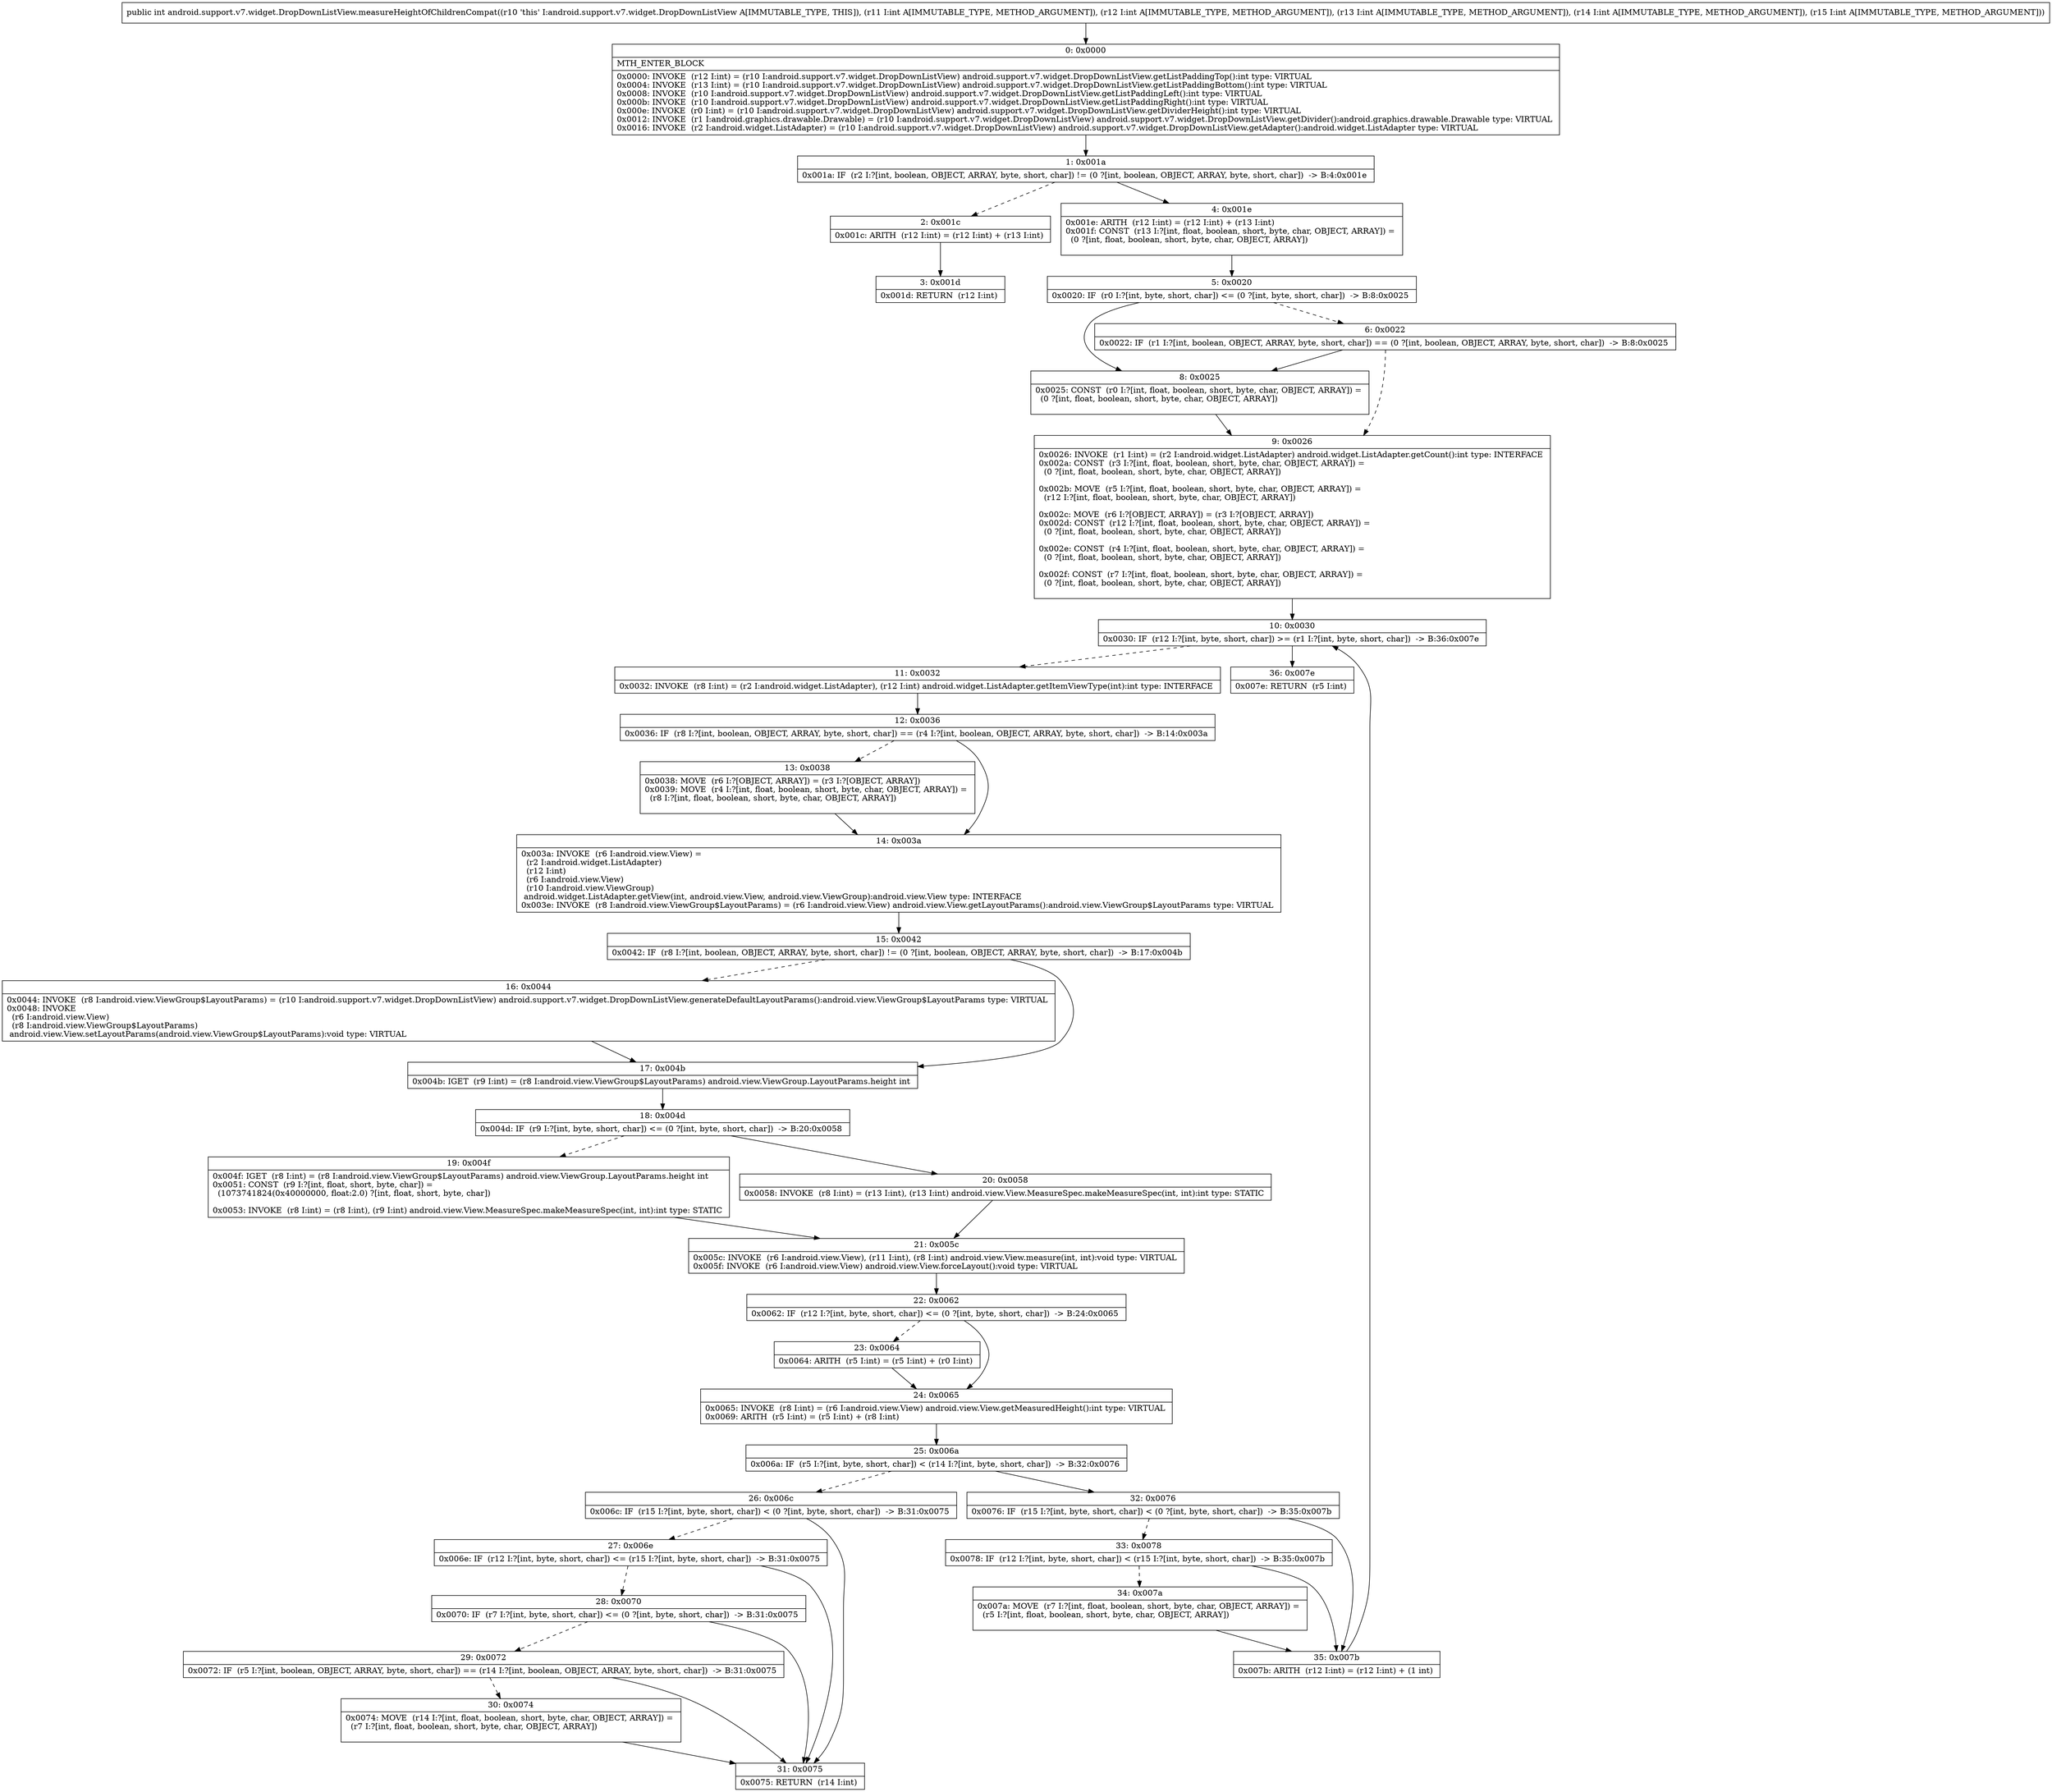 digraph "CFG forandroid.support.v7.widget.DropDownListView.measureHeightOfChildrenCompat(IIIII)I" {
Node_0 [shape=record,label="{0\:\ 0x0000|MTH_ENTER_BLOCK\l|0x0000: INVOKE  (r12 I:int) = (r10 I:android.support.v7.widget.DropDownListView) android.support.v7.widget.DropDownListView.getListPaddingTop():int type: VIRTUAL \l0x0004: INVOKE  (r13 I:int) = (r10 I:android.support.v7.widget.DropDownListView) android.support.v7.widget.DropDownListView.getListPaddingBottom():int type: VIRTUAL \l0x0008: INVOKE  (r10 I:android.support.v7.widget.DropDownListView) android.support.v7.widget.DropDownListView.getListPaddingLeft():int type: VIRTUAL \l0x000b: INVOKE  (r10 I:android.support.v7.widget.DropDownListView) android.support.v7.widget.DropDownListView.getListPaddingRight():int type: VIRTUAL \l0x000e: INVOKE  (r0 I:int) = (r10 I:android.support.v7.widget.DropDownListView) android.support.v7.widget.DropDownListView.getDividerHeight():int type: VIRTUAL \l0x0012: INVOKE  (r1 I:android.graphics.drawable.Drawable) = (r10 I:android.support.v7.widget.DropDownListView) android.support.v7.widget.DropDownListView.getDivider():android.graphics.drawable.Drawable type: VIRTUAL \l0x0016: INVOKE  (r2 I:android.widget.ListAdapter) = (r10 I:android.support.v7.widget.DropDownListView) android.support.v7.widget.DropDownListView.getAdapter():android.widget.ListAdapter type: VIRTUAL \l}"];
Node_1 [shape=record,label="{1\:\ 0x001a|0x001a: IF  (r2 I:?[int, boolean, OBJECT, ARRAY, byte, short, char]) != (0 ?[int, boolean, OBJECT, ARRAY, byte, short, char])  \-\> B:4:0x001e \l}"];
Node_2 [shape=record,label="{2\:\ 0x001c|0x001c: ARITH  (r12 I:int) = (r12 I:int) + (r13 I:int) \l}"];
Node_3 [shape=record,label="{3\:\ 0x001d|0x001d: RETURN  (r12 I:int) \l}"];
Node_4 [shape=record,label="{4\:\ 0x001e|0x001e: ARITH  (r12 I:int) = (r12 I:int) + (r13 I:int) \l0x001f: CONST  (r13 I:?[int, float, boolean, short, byte, char, OBJECT, ARRAY]) = \l  (0 ?[int, float, boolean, short, byte, char, OBJECT, ARRAY])\l \l}"];
Node_5 [shape=record,label="{5\:\ 0x0020|0x0020: IF  (r0 I:?[int, byte, short, char]) \<= (0 ?[int, byte, short, char])  \-\> B:8:0x0025 \l}"];
Node_6 [shape=record,label="{6\:\ 0x0022|0x0022: IF  (r1 I:?[int, boolean, OBJECT, ARRAY, byte, short, char]) == (0 ?[int, boolean, OBJECT, ARRAY, byte, short, char])  \-\> B:8:0x0025 \l}"];
Node_8 [shape=record,label="{8\:\ 0x0025|0x0025: CONST  (r0 I:?[int, float, boolean, short, byte, char, OBJECT, ARRAY]) = \l  (0 ?[int, float, boolean, short, byte, char, OBJECT, ARRAY])\l \l}"];
Node_9 [shape=record,label="{9\:\ 0x0026|0x0026: INVOKE  (r1 I:int) = (r2 I:android.widget.ListAdapter) android.widget.ListAdapter.getCount():int type: INTERFACE \l0x002a: CONST  (r3 I:?[int, float, boolean, short, byte, char, OBJECT, ARRAY]) = \l  (0 ?[int, float, boolean, short, byte, char, OBJECT, ARRAY])\l \l0x002b: MOVE  (r5 I:?[int, float, boolean, short, byte, char, OBJECT, ARRAY]) = \l  (r12 I:?[int, float, boolean, short, byte, char, OBJECT, ARRAY])\l \l0x002c: MOVE  (r6 I:?[OBJECT, ARRAY]) = (r3 I:?[OBJECT, ARRAY]) \l0x002d: CONST  (r12 I:?[int, float, boolean, short, byte, char, OBJECT, ARRAY]) = \l  (0 ?[int, float, boolean, short, byte, char, OBJECT, ARRAY])\l \l0x002e: CONST  (r4 I:?[int, float, boolean, short, byte, char, OBJECT, ARRAY]) = \l  (0 ?[int, float, boolean, short, byte, char, OBJECT, ARRAY])\l \l0x002f: CONST  (r7 I:?[int, float, boolean, short, byte, char, OBJECT, ARRAY]) = \l  (0 ?[int, float, boolean, short, byte, char, OBJECT, ARRAY])\l \l}"];
Node_10 [shape=record,label="{10\:\ 0x0030|0x0030: IF  (r12 I:?[int, byte, short, char]) \>= (r1 I:?[int, byte, short, char])  \-\> B:36:0x007e \l}"];
Node_11 [shape=record,label="{11\:\ 0x0032|0x0032: INVOKE  (r8 I:int) = (r2 I:android.widget.ListAdapter), (r12 I:int) android.widget.ListAdapter.getItemViewType(int):int type: INTERFACE \l}"];
Node_12 [shape=record,label="{12\:\ 0x0036|0x0036: IF  (r8 I:?[int, boolean, OBJECT, ARRAY, byte, short, char]) == (r4 I:?[int, boolean, OBJECT, ARRAY, byte, short, char])  \-\> B:14:0x003a \l}"];
Node_13 [shape=record,label="{13\:\ 0x0038|0x0038: MOVE  (r6 I:?[OBJECT, ARRAY]) = (r3 I:?[OBJECT, ARRAY]) \l0x0039: MOVE  (r4 I:?[int, float, boolean, short, byte, char, OBJECT, ARRAY]) = \l  (r8 I:?[int, float, boolean, short, byte, char, OBJECT, ARRAY])\l \l}"];
Node_14 [shape=record,label="{14\:\ 0x003a|0x003a: INVOKE  (r6 I:android.view.View) = \l  (r2 I:android.widget.ListAdapter)\l  (r12 I:int)\l  (r6 I:android.view.View)\l  (r10 I:android.view.ViewGroup)\l android.widget.ListAdapter.getView(int, android.view.View, android.view.ViewGroup):android.view.View type: INTERFACE \l0x003e: INVOKE  (r8 I:android.view.ViewGroup$LayoutParams) = (r6 I:android.view.View) android.view.View.getLayoutParams():android.view.ViewGroup$LayoutParams type: VIRTUAL \l}"];
Node_15 [shape=record,label="{15\:\ 0x0042|0x0042: IF  (r8 I:?[int, boolean, OBJECT, ARRAY, byte, short, char]) != (0 ?[int, boolean, OBJECT, ARRAY, byte, short, char])  \-\> B:17:0x004b \l}"];
Node_16 [shape=record,label="{16\:\ 0x0044|0x0044: INVOKE  (r8 I:android.view.ViewGroup$LayoutParams) = (r10 I:android.support.v7.widget.DropDownListView) android.support.v7.widget.DropDownListView.generateDefaultLayoutParams():android.view.ViewGroup$LayoutParams type: VIRTUAL \l0x0048: INVOKE  \l  (r6 I:android.view.View)\l  (r8 I:android.view.ViewGroup$LayoutParams)\l android.view.View.setLayoutParams(android.view.ViewGroup$LayoutParams):void type: VIRTUAL \l}"];
Node_17 [shape=record,label="{17\:\ 0x004b|0x004b: IGET  (r9 I:int) = (r8 I:android.view.ViewGroup$LayoutParams) android.view.ViewGroup.LayoutParams.height int \l}"];
Node_18 [shape=record,label="{18\:\ 0x004d|0x004d: IF  (r9 I:?[int, byte, short, char]) \<= (0 ?[int, byte, short, char])  \-\> B:20:0x0058 \l}"];
Node_19 [shape=record,label="{19\:\ 0x004f|0x004f: IGET  (r8 I:int) = (r8 I:android.view.ViewGroup$LayoutParams) android.view.ViewGroup.LayoutParams.height int \l0x0051: CONST  (r9 I:?[int, float, short, byte, char]) = \l  (1073741824(0x40000000, float:2.0) ?[int, float, short, byte, char])\l \l0x0053: INVOKE  (r8 I:int) = (r8 I:int), (r9 I:int) android.view.View.MeasureSpec.makeMeasureSpec(int, int):int type: STATIC \l}"];
Node_20 [shape=record,label="{20\:\ 0x0058|0x0058: INVOKE  (r8 I:int) = (r13 I:int), (r13 I:int) android.view.View.MeasureSpec.makeMeasureSpec(int, int):int type: STATIC \l}"];
Node_21 [shape=record,label="{21\:\ 0x005c|0x005c: INVOKE  (r6 I:android.view.View), (r11 I:int), (r8 I:int) android.view.View.measure(int, int):void type: VIRTUAL \l0x005f: INVOKE  (r6 I:android.view.View) android.view.View.forceLayout():void type: VIRTUAL \l}"];
Node_22 [shape=record,label="{22\:\ 0x0062|0x0062: IF  (r12 I:?[int, byte, short, char]) \<= (0 ?[int, byte, short, char])  \-\> B:24:0x0065 \l}"];
Node_23 [shape=record,label="{23\:\ 0x0064|0x0064: ARITH  (r5 I:int) = (r5 I:int) + (r0 I:int) \l}"];
Node_24 [shape=record,label="{24\:\ 0x0065|0x0065: INVOKE  (r8 I:int) = (r6 I:android.view.View) android.view.View.getMeasuredHeight():int type: VIRTUAL \l0x0069: ARITH  (r5 I:int) = (r5 I:int) + (r8 I:int) \l}"];
Node_25 [shape=record,label="{25\:\ 0x006a|0x006a: IF  (r5 I:?[int, byte, short, char]) \< (r14 I:?[int, byte, short, char])  \-\> B:32:0x0076 \l}"];
Node_26 [shape=record,label="{26\:\ 0x006c|0x006c: IF  (r15 I:?[int, byte, short, char]) \< (0 ?[int, byte, short, char])  \-\> B:31:0x0075 \l}"];
Node_27 [shape=record,label="{27\:\ 0x006e|0x006e: IF  (r12 I:?[int, byte, short, char]) \<= (r15 I:?[int, byte, short, char])  \-\> B:31:0x0075 \l}"];
Node_28 [shape=record,label="{28\:\ 0x0070|0x0070: IF  (r7 I:?[int, byte, short, char]) \<= (0 ?[int, byte, short, char])  \-\> B:31:0x0075 \l}"];
Node_29 [shape=record,label="{29\:\ 0x0072|0x0072: IF  (r5 I:?[int, boolean, OBJECT, ARRAY, byte, short, char]) == (r14 I:?[int, boolean, OBJECT, ARRAY, byte, short, char])  \-\> B:31:0x0075 \l}"];
Node_30 [shape=record,label="{30\:\ 0x0074|0x0074: MOVE  (r14 I:?[int, float, boolean, short, byte, char, OBJECT, ARRAY]) = \l  (r7 I:?[int, float, boolean, short, byte, char, OBJECT, ARRAY])\l \l}"];
Node_31 [shape=record,label="{31\:\ 0x0075|0x0075: RETURN  (r14 I:int) \l}"];
Node_32 [shape=record,label="{32\:\ 0x0076|0x0076: IF  (r15 I:?[int, byte, short, char]) \< (0 ?[int, byte, short, char])  \-\> B:35:0x007b \l}"];
Node_33 [shape=record,label="{33\:\ 0x0078|0x0078: IF  (r12 I:?[int, byte, short, char]) \< (r15 I:?[int, byte, short, char])  \-\> B:35:0x007b \l}"];
Node_34 [shape=record,label="{34\:\ 0x007a|0x007a: MOVE  (r7 I:?[int, float, boolean, short, byte, char, OBJECT, ARRAY]) = \l  (r5 I:?[int, float, boolean, short, byte, char, OBJECT, ARRAY])\l \l}"];
Node_35 [shape=record,label="{35\:\ 0x007b|0x007b: ARITH  (r12 I:int) = (r12 I:int) + (1 int) \l}"];
Node_36 [shape=record,label="{36\:\ 0x007e|0x007e: RETURN  (r5 I:int) \l}"];
MethodNode[shape=record,label="{public int android.support.v7.widget.DropDownListView.measureHeightOfChildrenCompat((r10 'this' I:android.support.v7.widget.DropDownListView A[IMMUTABLE_TYPE, THIS]), (r11 I:int A[IMMUTABLE_TYPE, METHOD_ARGUMENT]), (r12 I:int A[IMMUTABLE_TYPE, METHOD_ARGUMENT]), (r13 I:int A[IMMUTABLE_TYPE, METHOD_ARGUMENT]), (r14 I:int A[IMMUTABLE_TYPE, METHOD_ARGUMENT]), (r15 I:int A[IMMUTABLE_TYPE, METHOD_ARGUMENT])) }"];
MethodNode -> Node_0;
Node_0 -> Node_1;
Node_1 -> Node_2[style=dashed];
Node_1 -> Node_4;
Node_2 -> Node_3;
Node_4 -> Node_5;
Node_5 -> Node_6[style=dashed];
Node_5 -> Node_8;
Node_6 -> Node_8;
Node_6 -> Node_9[style=dashed];
Node_8 -> Node_9;
Node_9 -> Node_10;
Node_10 -> Node_11[style=dashed];
Node_10 -> Node_36;
Node_11 -> Node_12;
Node_12 -> Node_13[style=dashed];
Node_12 -> Node_14;
Node_13 -> Node_14;
Node_14 -> Node_15;
Node_15 -> Node_16[style=dashed];
Node_15 -> Node_17;
Node_16 -> Node_17;
Node_17 -> Node_18;
Node_18 -> Node_19[style=dashed];
Node_18 -> Node_20;
Node_19 -> Node_21;
Node_20 -> Node_21;
Node_21 -> Node_22;
Node_22 -> Node_23[style=dashed];
Node_22 -> Node_24;
Node_23 -> Node_24;
Node_24 -> Node_25;
Node_25 -> Node_26[style=dashed];
Node_25 -> Node_32;
Node_26 -> Node_27[style=dashed];
Node_26 -> Node_31;
Node_27 -> Node_28[style=dashed];
Node_27 -> Node_31;
Node_28 -> Node_29[style=dashed];
Node_28 -> Node_31;
Node_29 -> Node_30[style=dashed];
Node_29 -> Node_31;
Node_30 -> Node_31;
Node_32 -> Node_33[style=dashed];
Node_32 -> Node_35;
Node_33 -> Node_34[style=dashed];
Node_33 -> Node_35;
Node_34 -> Node_35;
Node_35 -> Node_10;
}


